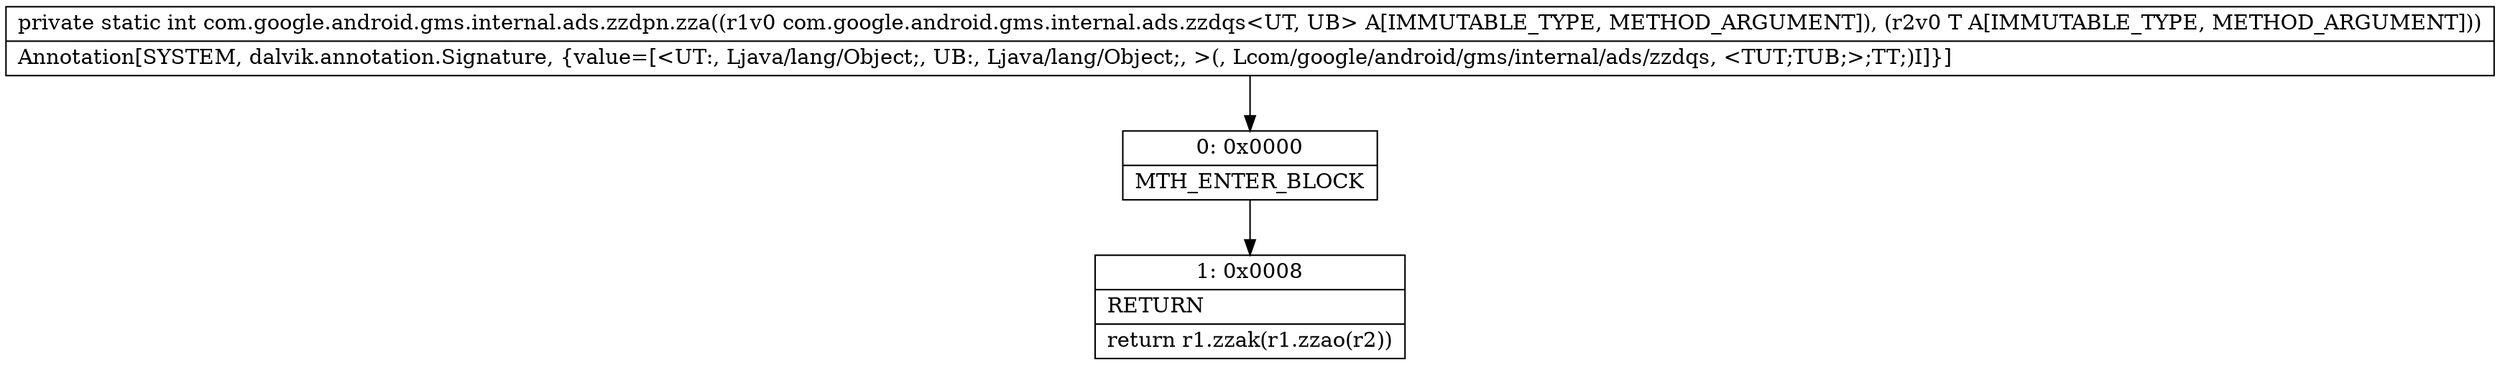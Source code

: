 digraph "CFG forcom.google.android.gms.internal.ads.zzdpn.zza(Lcom\/google\/android\/gms\/internal\/ads\/zzdqs;Ljava\/lang\/Object;)I" {
Node_0 [shape=record,label="{0\:\ 0x0000|MTH_ENTER_BLOCK\l}"];
Node_1 [shape=record,label="{1\:\ 0x0008|RETURN\l|return r1.zzak(r1.zzao(r2))\l}"];
MethodNode[shape=record,label="{private static int com.google.android.gms.internal.ads.zzdpn.zza((r1v0 com.google.android.gms.internal.ads.zzdqs\<UT, UB\> A[IMMUTABLE_TYPE, METHOD_ARGUMENT]), (r2v0 T A[IMMUTABLE_TYPE, METHOD_ARGUMENT]))  | Annotation[SYSTEM, dalvik.annotation.Signature, \{value=[\<UT:, Ljava\/lang\/Object;, UB:, Ljava\/lang\/Object;, \>(, Lcom\/google\/android\/gms\/internal\/ads\/zzdqs, \<TUT;TUB;\>;TT;)I]\}]\l}"];
MethodNode -> Node_0;
Node_0 -> Node_1;
}

